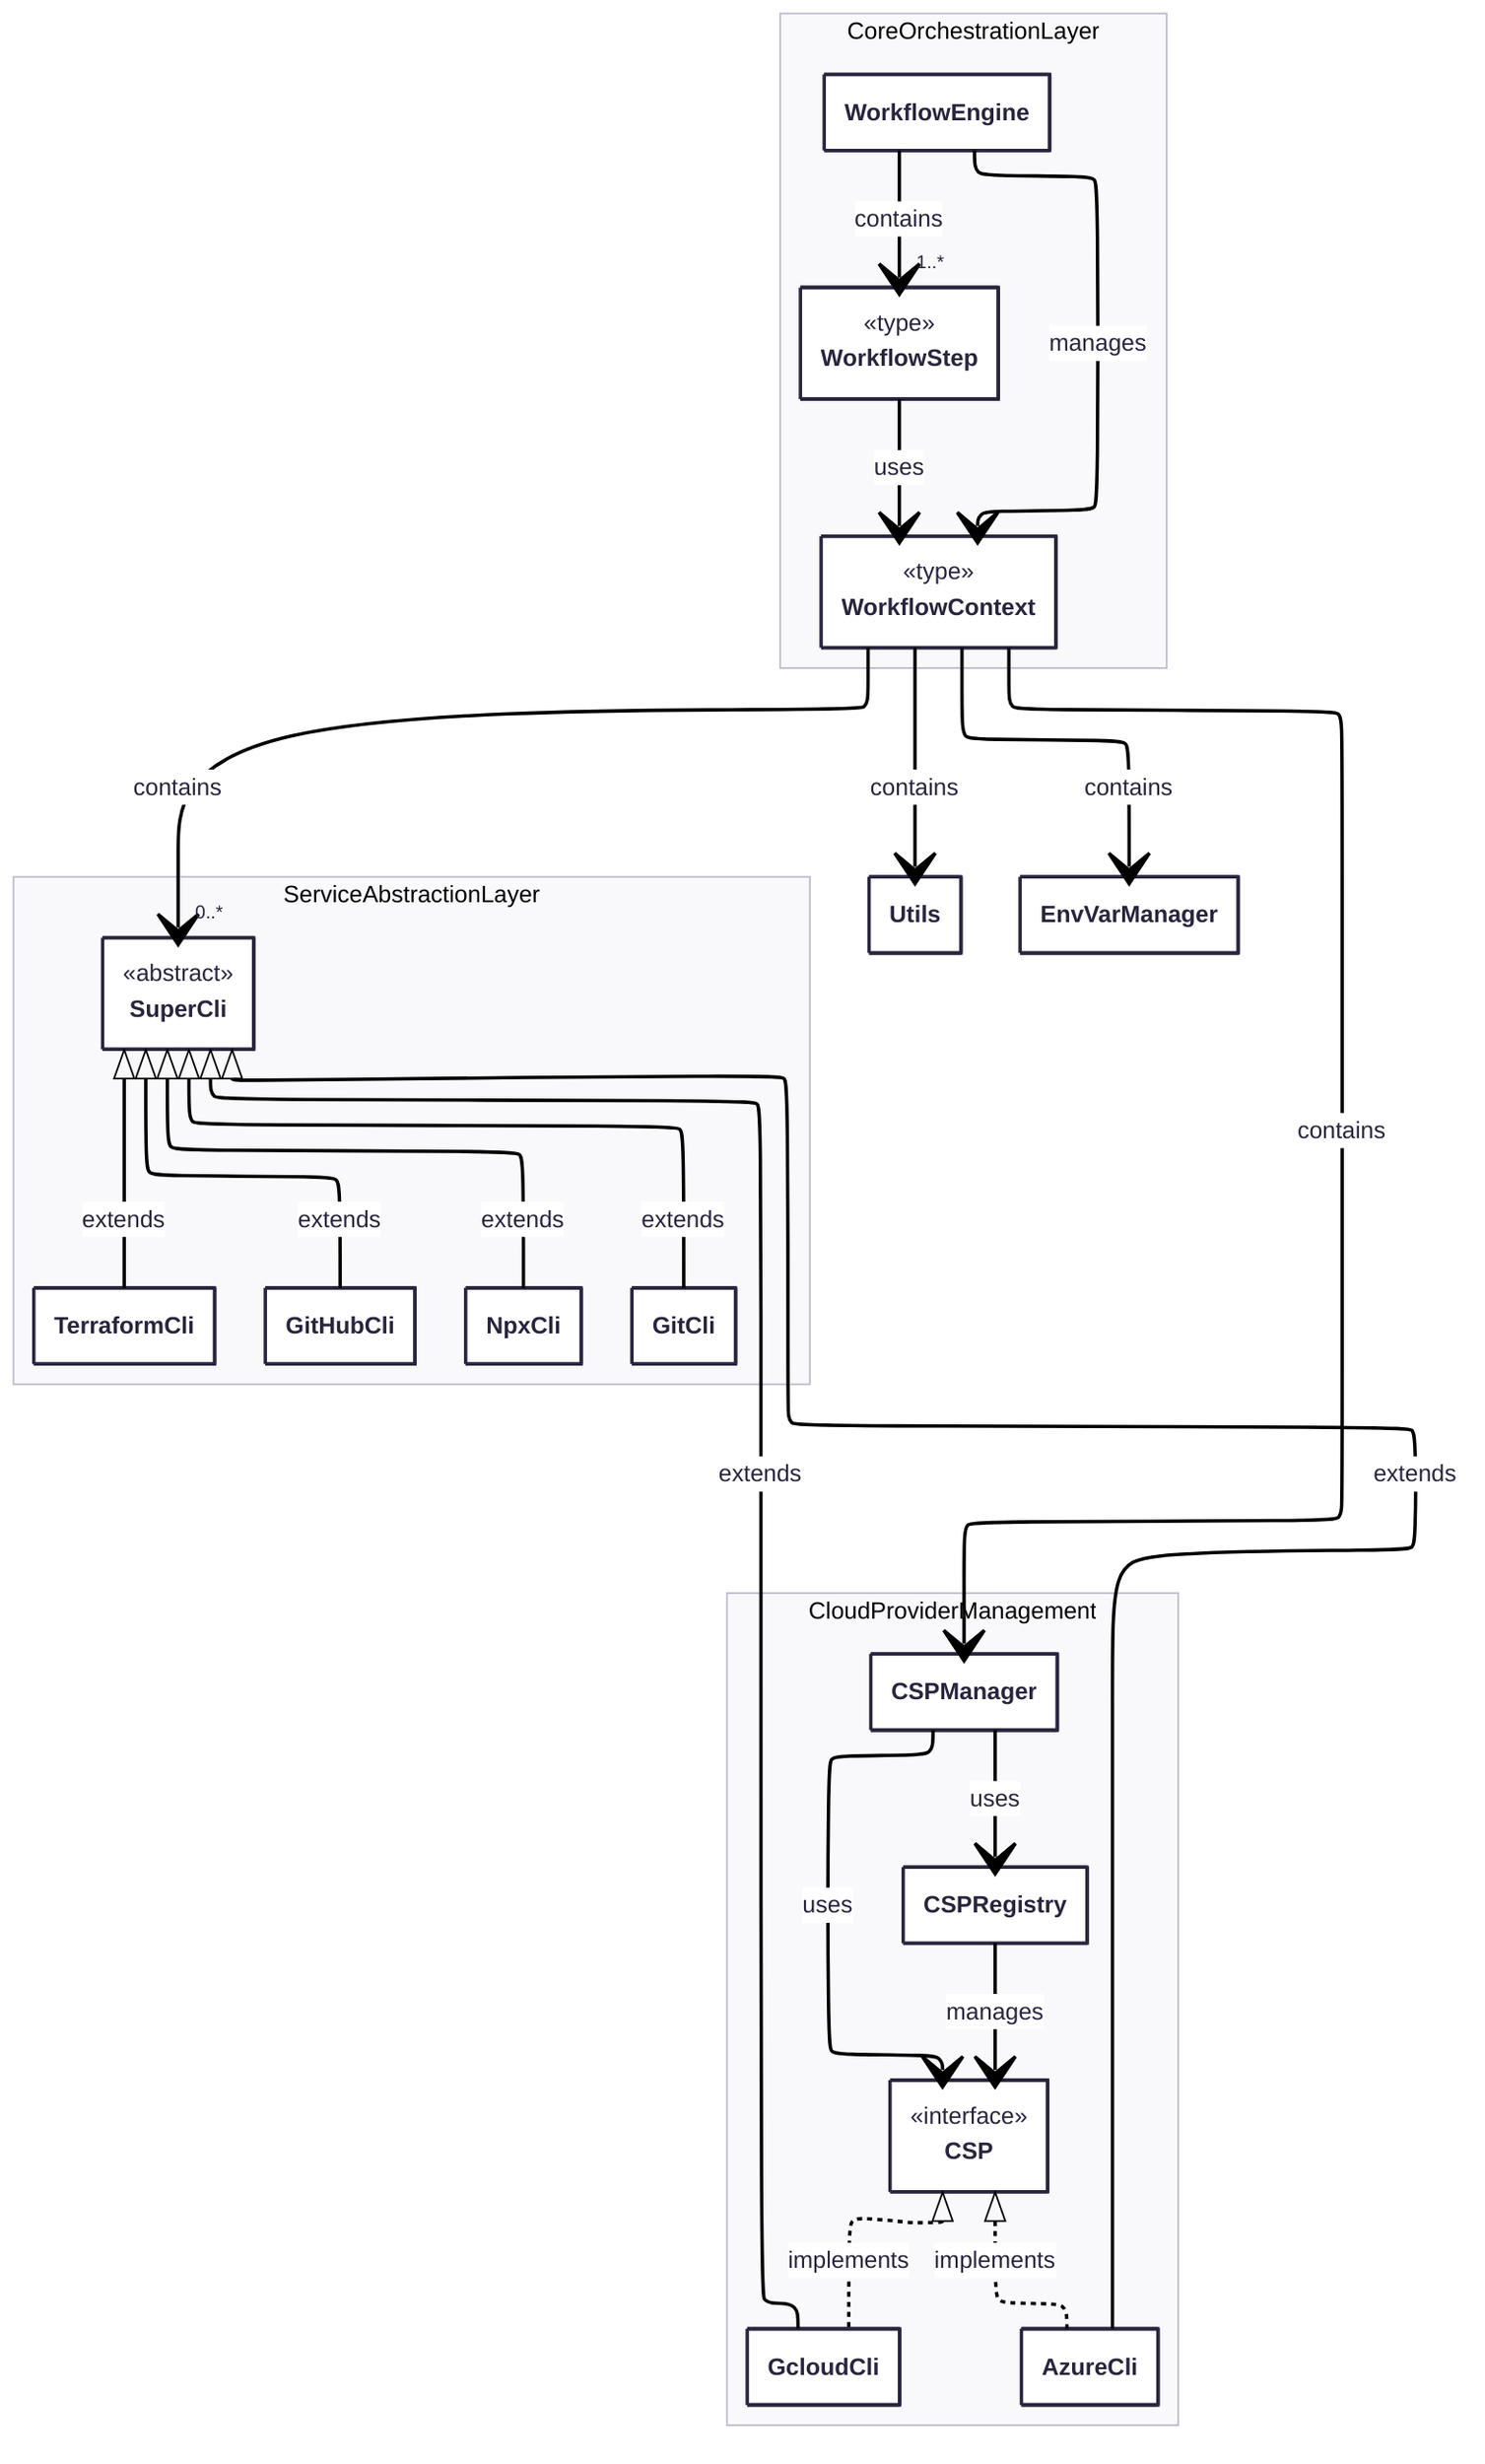 ---
config:
  theme: redux
  look: classic
  layout: elk
  class:
    hideEmptyMembersBox: true
---
classDiagram
direction TB
	namespace CoreOrchestrationLayer {
        class WorkflowEngine {
        }
        class WorkflowStep {
        }
        class WorkflowContext {
        }
	}
	namespace CloudProviderManagement {
        class CSPManager {
        }
        class CSPRegistry {
        }
        class CSP {
        }
        class AzureCli {
        }
        class GcloudCli {
        }
	}
	namespace ServiceAbstractionLayer {
        class SuperCli {
        }
        class GitHubCli {
        }
        class TerraformCli {
        }
        class GitCli {
        }
        class NpxCli {
        }
	}
        class Utils {
	}
        class EnvVarManager {
	}
	<<type>> WorkflowStep
	<<type>> WorkflowContext
	<<interface>> CSP
	<<abstract>> SuperCli
        WorkflowEngine --> "1..*" WorkflowStep : contains
        WorkflowEngine --> WorkflowContext : manages
        WorkflowStep --> WorkflowContext : uses
        SuperCli <|-- GitCli : extends
        SuperCli <|-- GitHubCli : extends
        SuperCli <|-- TerraformCli : extends
        SuperCli <|-- NpxCli : extends
        SuperCli <|-- GcloudCli : extends
        SuperCli <|-- AzureCli : extends
        CSP <|.. GcloudCli : implements
        CSP <|.. AzureCli : implements
        CSPManager --> CSPRegistry : uses
        CSPRegistry --> CSP : manages
        CSPManager --> CSP : uses

        WorkflowContext --> CSPManager : contains
        WorkflowContext --> "0..*" SuperCli : contains
        WorkflowContext --> Utils : contains
        WorkflowContext --> EnvVarManager : contains